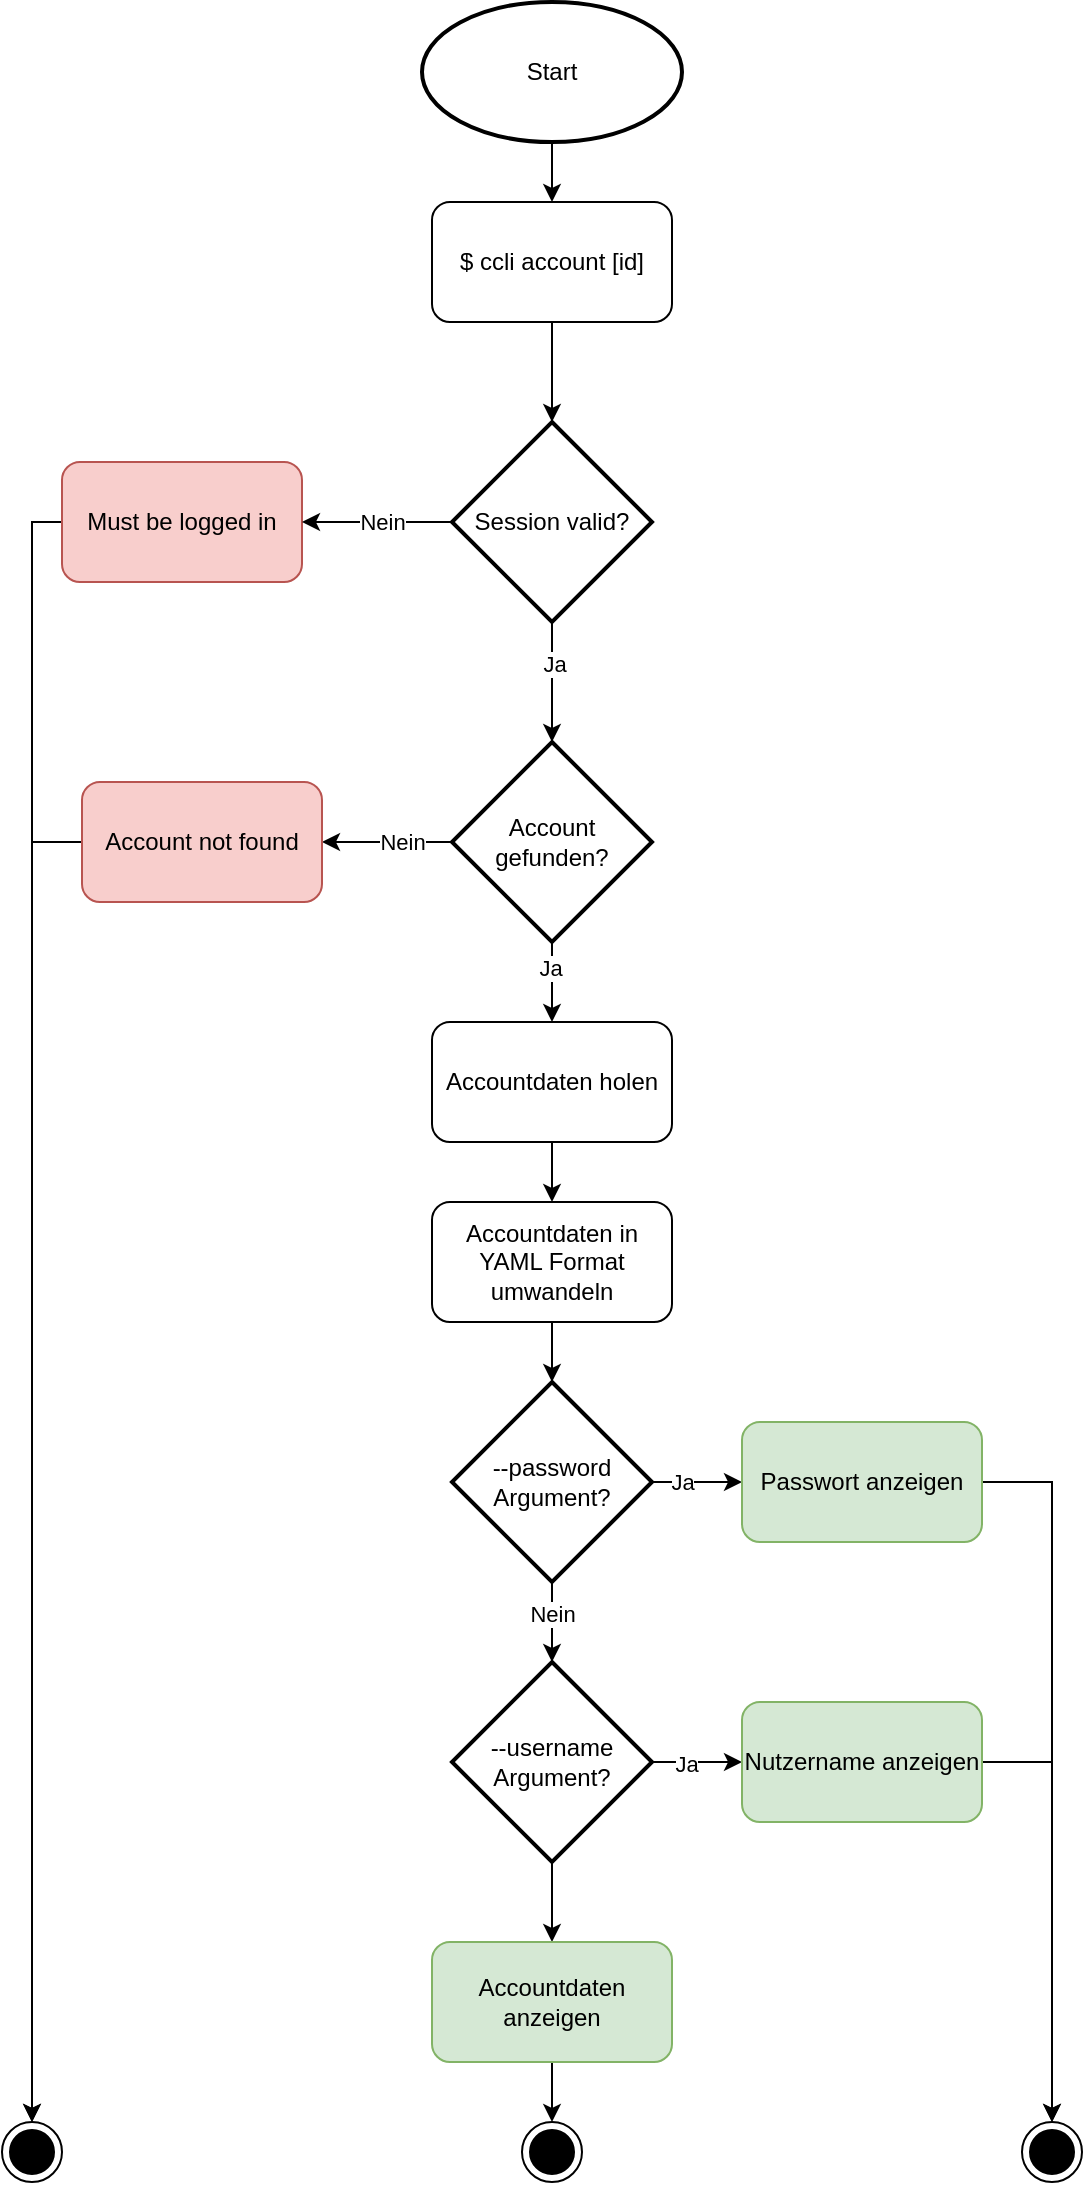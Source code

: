 <mxfile version="13.6.0" type="device"><diagram name="Page-1" id="edf60f1a-56cd-e834-aa8a-f176f3a09ee4"><mxGraphModel dx="1183" dy="719" grid="1" gridSize="10" guides="1" tooltips="1" connect="1" arrows="1" fold="1" page="1" pageScale="1" pageWidth="1100" pageHeight="850" background="#ffffff" math="0" shadow="0"><root><mxCell id="0"/><mxCell id="1" parent="0"/><mxCell id="dq5yfcVAUAiRlXweta6c-4" style="edgeStyle=orthogonalEdgeStyle;rounded=0;orthogonalLoop=1;jettySize=auto;html=1;" parent="1" source="dq5yfcVAUAiRlXweta6c-1" target="dq5yfcVAUAiRlXweta6c-3" edge="1"><mxGeometry relative="1" as="geometry"/></mxCell><mxCell id="dq5yfcVAUAiRlXweta6c-1" value="&lt;div&gt;Start&lt;/div&gt;" style="strokeWidth=2;html=1;shape=mxgraph.flowchart.start_1;whiteSpace=wrap;" parent="1" vertex="1"><mxGeometry x="430" y="80" width="130" height="70" as="geometry"/></mxCell><mxCell id="dq5yfcVAUAiRlXweta6c-3" value="$ ccli account [id]" style="rounded=1;whiteSpace=wrap;html=1;" parent="1" vertex="1"><mxGeometry x="435" y="180" width="120" height="60" as="geometry"/></mxCell><mxCell id="dq5yfcVAUAiRlXweta6c-9" value="" style="ellipse;html=1;shape=endState;fillColor=#000000;" parent="1" vertex="1"><mxGeometry x="220" y="1140" width="30" height="30" as="geometry"/></mxCell><mxCell id="dq5yfcVAUAiRlXweta6c-53" style="edgeStyle=orthogonalEdgeStyle;rounded=0;orthogonalLoop=1;jettySize=auto;html=1;" parent="1" source="23oYcMymjAGQboHM6WfJ-2" target="dq5yfcVAUAiRlXweta6c-9" edge="1"><mxGeometry relative="1" as="geometry"><Array as="points"><mxPoint x="235" y="340"/></Array></mxGeometry></mxCell><mxCell id="dq5yfcVAUAiRlXweta6c-63" style="edgeStyle=orthogonalEdgeStyle;rounded=0;orthogonalLoop=1;jettySize=auto;html=1;" parent="1" source="dq5yfcVAUAiRlXweta6c-50" target="23oYcMymjAGQboHM6WfJ-7" edge="1"><mxGeometry relative="1" as="geometry"><mxPoint x="495" y="450" as="targetPoint"/></mxGeometry></mxCell><mxCell id="23oYcMymjAGQboHM6WfJ-6" value="Ja" style="edgeLabel;html=1;align=center;verticalAlign=middle;resizable=0;points=[];" parent="dq5yfcVAUAiRlXweta6c-63" vertex="1" connectable="0"><mxGeometry x="-0.307" y="1" relative="1" as="geometry"><mxPoint as="offset"/></mxGeometry></mxCell><mxCell id="dq5yfcVAUAiRlXweta6c-50" value="Session valid?" style="strokeWidth=2;html=1;shape=mxgraph.flowchart.decision;whiteSpace=wrap;" parent="1" vertex="1"><mxGeometry x="445" y="290" width="100" height="100" as="geometry"/></mxCell><mxCell id="dq5yfcVAUAiRlXweta6c-51" style="edgeStyle=orthogonalEdgeStyle;rounded=0;orthogonalLoop=1;jettySize=auto;html=1;" parent="1" source="dq5yfcVAUAiRlXweta6c-3" target="dq5yfcVAUAiRlXweta6c-50" edge="1"><mxGeometry relative="1" as="geometry"><mxPoint x="495" y="240" as="sourcePoint"/><mxPoint x="495" y="460" as="targetPoint"/></mxGeometry></mxCell><mxCell id="dq5yfcVAUAiRlXweta6c-61" value="" style="ellipse;html=1;shape=endState;fillColor=#000000;" parent="1" vertex="1"><mxGeometry x="730" y="1140" width="30" height="30" as="geometry"/></mxCell><mxCell id="23oYcMymjAGQboHM6WfJ-2" value="Must be logged in" style="rounded=1;whiteSpace=wrap;html=1;fillColor=#f8cecc;strokeColor=#b85450;" parent="1" vertex="1"><mxGeometry x="250" y="310" width="120" height="60" as="geometry"/></mxCell><mxCell id="23oYcMymjAGQboHM6WfJ-3" style="edgeStyle=orthogonalEdgeStyle;rounded=0;orthogonalLoop=1;jettySize=auto;html=1;" parent="1" source="dq5yfcVAUAiRlXweta6c-50" target="23oYcMymjAGQboHM6WfJ-2" edge="1"><mxGeometry relative="1" as="geometry"><mxPoint x="445.0" y="340.034" as="sourcePoint"/><mxPoint x="205" y="1070" as="targetPoint"/></mxGeometry></mxCell><mxCell id="23oYcMymjAGQboHM6WfJ-4" value="&lt;div&gt;Nein&lt;/div&gt;" style="edgeLabel;html=1;align=center;verticalAlign=middle;resizable=0;points=[];" parent="23oYcMymjAGQboHM6WfJ-3" vertex="1" connectable="0"><mxGeometry x="-0.773" y="1" relative="1" as="geometry"><mxPoint x="-26.39" y="-1" as="offset"/></mxGeometry></mxCell><mxCell id="23oYcMymjAGQboHM6WfJ-9" style="edgeStyle=orthogonalEdgeStyle;rounded=0;orthogonalLoop=1;jettySize=auto;html=1;" parent="1" source="23oYcMymjAGQboHM6WfJ-7" target="23oYcMymjAGQboHM6WfJ-8" edge="1"><mxGeometry relative="1" as="geometry"/></mxCell><mxCell id="23oYcMymjAGQboHM6WfJ-10" value="Nein" style="edgeLabel;html=1;align=center;verticalAlign=middle;resizable=0;points=[];" parent="23oYcMymjAGQboHM6WfJ-9" vertex="1" connectable="0"><mxGeometry x="0.227" y="-1" relative="1" as="geometry"><mxPoint x="15" y="1" as="offset"/></mxGeometry></mxCell><mxCell id="23oYcMymjAGQboHM6WfJ-13" style="edgeStyle=orthogonalEdgeStyle;rounded=0;orthogonalLoop=1;jettySize=auto;html=1;" parent="1" source="23oYcMymjAGQboHM6WfJ-7" target="23oYcMymjAGQboHM6WfJ-12" edge="1"><mxGeometry relative="1" as="geometry"/></mxCell><mxCell id="23oYcMymjAGQboHM6WfJ-14" value="Ja" style="edgeLabel;html=1;align=center;verticalAlign=middle;resizable=0;points=[];" parent="23oYcMymjAGQboHM6WfJ-13" vertex="1" connectable="0"><mxGeometry x="-0.348" y="-1" relative="1" as="geometry"><mxPoint as="offset"/></mxGeometry></mxCell><mxCell id="23oYcMymjAGQboHM6WfJ-7" value="Account gefunden?" style="strokeWidth=2;html=1;shape=mxgraph.flowchart.decision;whiteSpace=wrap;" parent="1" vertex="1"><mxGeometry x="445" y="450" width="100" height="100" as="geometry"/></mxCell><mxCell id="23oYcMymjAGQboHM6WfJ-11" style="edgeStyle=orthogonalEdgeStyle;rounded=0;orthogonalLoop=1;jettySize=auto;html=1;" parent="1" source="23oYcMymjAGQboHM6WfJ-8" target="dq5yfcVAUAiRlXweta6c-9" edge="1"><mxGeometry relative="1" as="geometry"/></mxCell><mxCell id="23oYcMymjAGQboHM6WfJ-8" value="Account not found" style="rounded=1;whiteSpace=wrap;html=1;fillColor=#f8cecc;strokeColor=#b85450;" parent="1" vertex="1"><mxGeometry x="260" y="470" width="120" height="60" as="geometry"/></mxCell><mxCell id="23oYcMymjAGQboHM6WfJ-15" style="edgeStyle=orthogonalEdgeStyle;rounded=0;orthogonalLoop=1;jettySize=auto;html=1;" parent="1" source="23oYcMymjAGQboHM6WfJ-12" target="23oYcMymjAGQboHM6WfJ-16" edge="1"><mxGeometry relative="1" as="geometry"><mxPoint x="495" y="730" as="targetPoint"/></mxGeometry></mxCell><mxCell id="23oYcMymjAGQboHM6WfJ-12" value="Accountdaten holen" style="rounded=1;whiteSpace=wrap;html=1;" parent="1" vertex="1"><mxGeometry x="435" y="590" width="120" height="60" as="geometry"/></mxCell><mxCell id="23oYcMymjAGQboHM6WfJ-18" style="edgeStyle=orthogonalEdgeStyle;rounded=0;orthogonalLoop=1;jettySize=auto;html=1;" parent="1" source="23oYcMymjAGQboHM6WfJ-16" target="23oYcMymjAGQboHM6WfJ-17" edge="1"><mxGeometry relative="1" as="geometry"/></mxCell><mxCell id="23oYcMymjAGQboHM6WfJ-16" value="Accountdaten in YAML Format umwandeln" style="rounded=1;whiteSpace=wrap;html=1;" parent="1" vertex="1"><mxGeometry x="435" y="680" width="120" height="60" as="geometry"/></mxCell><mxCell id="23oYcMymjAGQboHM6WfJ-19" style="edgeStyle=orthogonalEdgeStyle;rounded=0;orthogonalLoop=1;jettySize=auto;html=1;" parent="1" source="23oYcMymjAGQboHM6WfJ-17" target="23oYcMymjAGQboHM6WfJ-21" edge="1"><mxGeometry relative="1" as="geometry"><mxPoint x="640" y="820" as="targetPoint"/></mxGeometry></mxCell><mxCell id="23oYcMymjAGQboHM6WfJ-20" value="&lt;div&gt;Ja&lt;/div&gt;" style="edgeLabel;html=1;align=center;verticalAlign=middle;resizable=0;points=[];" parent="23oYcMymjAGQboHM6WfJ-19" vertex="1" connectable="0"><mxGeometry x="0.217" relative="1" as="geometry"><mxPoint x="-12.5" as="offset"/></mxGeometry></mxCell><mxCell id="23oYcMymjAGQboHM6WfJ-24" style="edgeStyle=orthogonalEdgeStyle;rounded=0;orthogonalLoop=1;jettySize=auto;html=1;" parent="1" source="23oYcMymjAGQboHM6WfJ-17" target="23oYcMymjAGQboHM6WfJ-23" edge="1"><mxGeometry relative="1" as="geometry"/></mxCell><mxCell id="23oYcMymjAGQboHM6WfJ-25" value="Nein" style="edgeLabel;html=1;align=center;verticalAlign=middle;resizable=0;points=[];" parent="23oYcMymjAGQboHM6WfJ-24" vertex="1" connectable="0"><mxGeometry x="-0.2" relative="1" as="geometry"><mxPoint as="offset"/></mxGeometry></mxCell><mxCell id="23oYcMymjAGQboHM6WfJ-17" value="--password Argument?" style="strokeWidth=2;html=1;shape=mxgraph.flowchart.decision;whiteSpace=wrap;" parent="1" vertex="1"><mxGeometry x="445" y="770" width="100" height="100" as="geometry"/></mxCell><mxCell id="23oYcMymjAGQboHM6WfJ-22" style="edgeStyle=orthogonalEdgeStyle;rounded=0;orthogonalLoop=1;jettySize=auto;html=1;" parent="1" source="23oYcMymjAGQboHM6WfJ-21" target="dq5yfcVAUAiRlXweta6c-61" edge="1"><mxGeometry relative="1" as="geometry"><Array as="points"><mxPoint x="745" y="820"/></Array></mxGeometry></mxCell><mxCell id="23oYcMymjAGQboHM6WfJ-21" value="Passwort anzeigen" style="rounded=1;whiteSpace=wrap;html=1;fillColor=#d5e8d4;strokeColor=#82b366;" parent="1" vertex="1"><mxGeometry x="590" y="790" width="120" height="60" as="geometry"/></mxCell><mxCell id="23oYcMymjAGQboHM6WfJ-29" style="edgeStyle=orthogonalEdgeStyle;rounded=0;orthogonalLoop=1;jettySize=auto;html=1;" parent="1" source="23oYcMymjAGQboHM6WfJ-23" target="23oYcMymjAGQboHM6WfJ-28" edge="1"><mxGeometry relative="1" as="geometry"/></mxCell><mxCell id="23oYcMymjAGQboHM6WfJ-30" value="Ja" style="edgeLabel;html=1;align=center;verticalAlign=middle;resizable=0;points=[];" parent="23oYcMymjAGQboHM6WfJ-29" vertex="1" connectable="0"><mxGeometry x="-0.246" y="-1" relative="1" as="geometry"><mxPoint as="offset"/></mxGeometry></mxCell><mxCell id="23oYcMymjAGQboHM6WfJ-33" style="edgeStyle=orthogonalEdgeStyle;rounded=0;orthogonalLoop=1;jettySize=auto;html=1;" parent="1" source="23oYcMymjAGQboHM6WfJ-23" target="23oYcMymjAGQboHM6WfJ-32" edge="1"><mxGeometry relative="1" as="geometry"/></mxCell><mxCell id="23oYcMymjAGQboHM6WfJ-23" value="--username Argument?" style="strokeWidth=2;html=1;shape=mxgraph.flowchart.decision;whiteSpace=wrap;" parent="1" vertex="1"><mxGeometry x="445" y="910" width="100" height="100" as="geometry"/></mxCell><mxCell id="23oYcMymjAGQboHM6WfJ-31" style="edgeStyle=orthogonalEdgeStyle;rounded=0;orthogonalLoop=1;jettySize=auto;html=1;" parent="1" source="23oYcMymjAGQboHM6WfJ-28" target="dq5yfcVAUAiRlXweta6c-61" edge="1"><mxGeometry relative="1" as="geometry"/></mxCell><mxCell id="23oYcMymjAGQboHM6WfJ-28" value="Nutzername anzeigen" style="rounded=1;whiteSpace=wrap;html=1;fillColor=#d5e8d4;strokeColor=#82b366;" parent="1" vertex="1"><mxGeometry x="590" y="930" width="120" height="60" as="geometry"/></mxCell><mxCell id="23oYcMymjAGQboHM6WfJ-36" style="edgeStyle=orthogonalEdgeStyle;rounded=0;orthogonalLoop=1;jettySize=auto;html=1;" parent="1" source="23oYcMymjAGQboHM6WfJ-32" target="23oYcMymjAGQboHM6WfJ-34" edge="1"><mxGeometry relative="1" as="geometry"/></mxCell><mxCell id="23oYcMymjAGQboHM6WfJ-32" value="Accountdaten anzeigen" style="rounded=1;whiteSpace=wrap;html=1;fillColor=#d5e8d4;strokeColor=#82b366;" parent="1" vertex="1"><mxGeometry x="435" y="1050" width="120" height="60" as="geometry"/></mxCell><mxCell id="23oYcMymjAGQboHM6WfJ-34" value="" style="ellipse;html=1;shape=endState;fillColor=#000000;" parent="1" vertex="1"><mxGeometry x="480" y="1140" width="30" height="30" as="geometry"/></mxCell></root></mxGraphModel></diagram></mxfile>